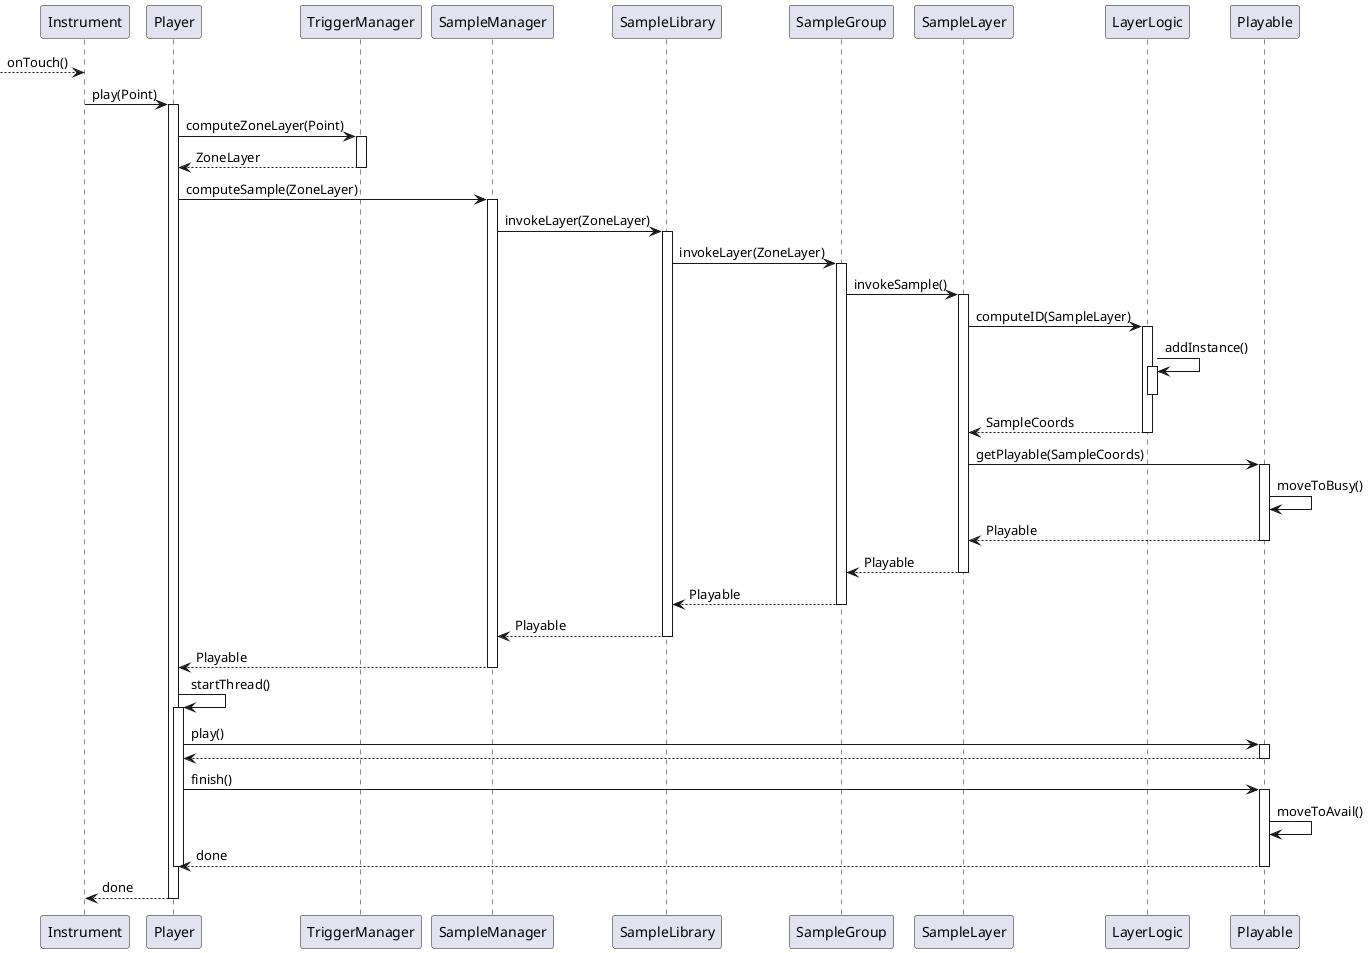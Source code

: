 @startuml
-->Instrument: onTouch()


Instrument->Player++: play(Point)
Player->TriggerManager++: computeZoneLayer(Point)
return ZoneLayer


Player->SampleManager++: computeSample(ZoneLayer)
SampleManager->SampleLibrary++: invokeLayer(ZoneLayer)
SampleLibrary->SampleGroup++: invokeLayer(ZoneLayer)
SampleGroup->SampleLayer++: invokeSample()
SampleLayer->LayerLogic++:computeID(SampleLayer)
LayerLogic->LayerLogic++:addInstance()
deactivate
return SampleCoords
SampleLayer->Playable++:getPlayable(SampleCoords)
Playable->Playable:moveToBusy()


return Playable
return Playable
return Playable
return Playable
return Playable

Player->Player++:startThread()

Player->Playable++: play()
return
Player->Playable++: finish()
Playable->Playable: moveToAvail()
return done
deactivate
return done
@enduml